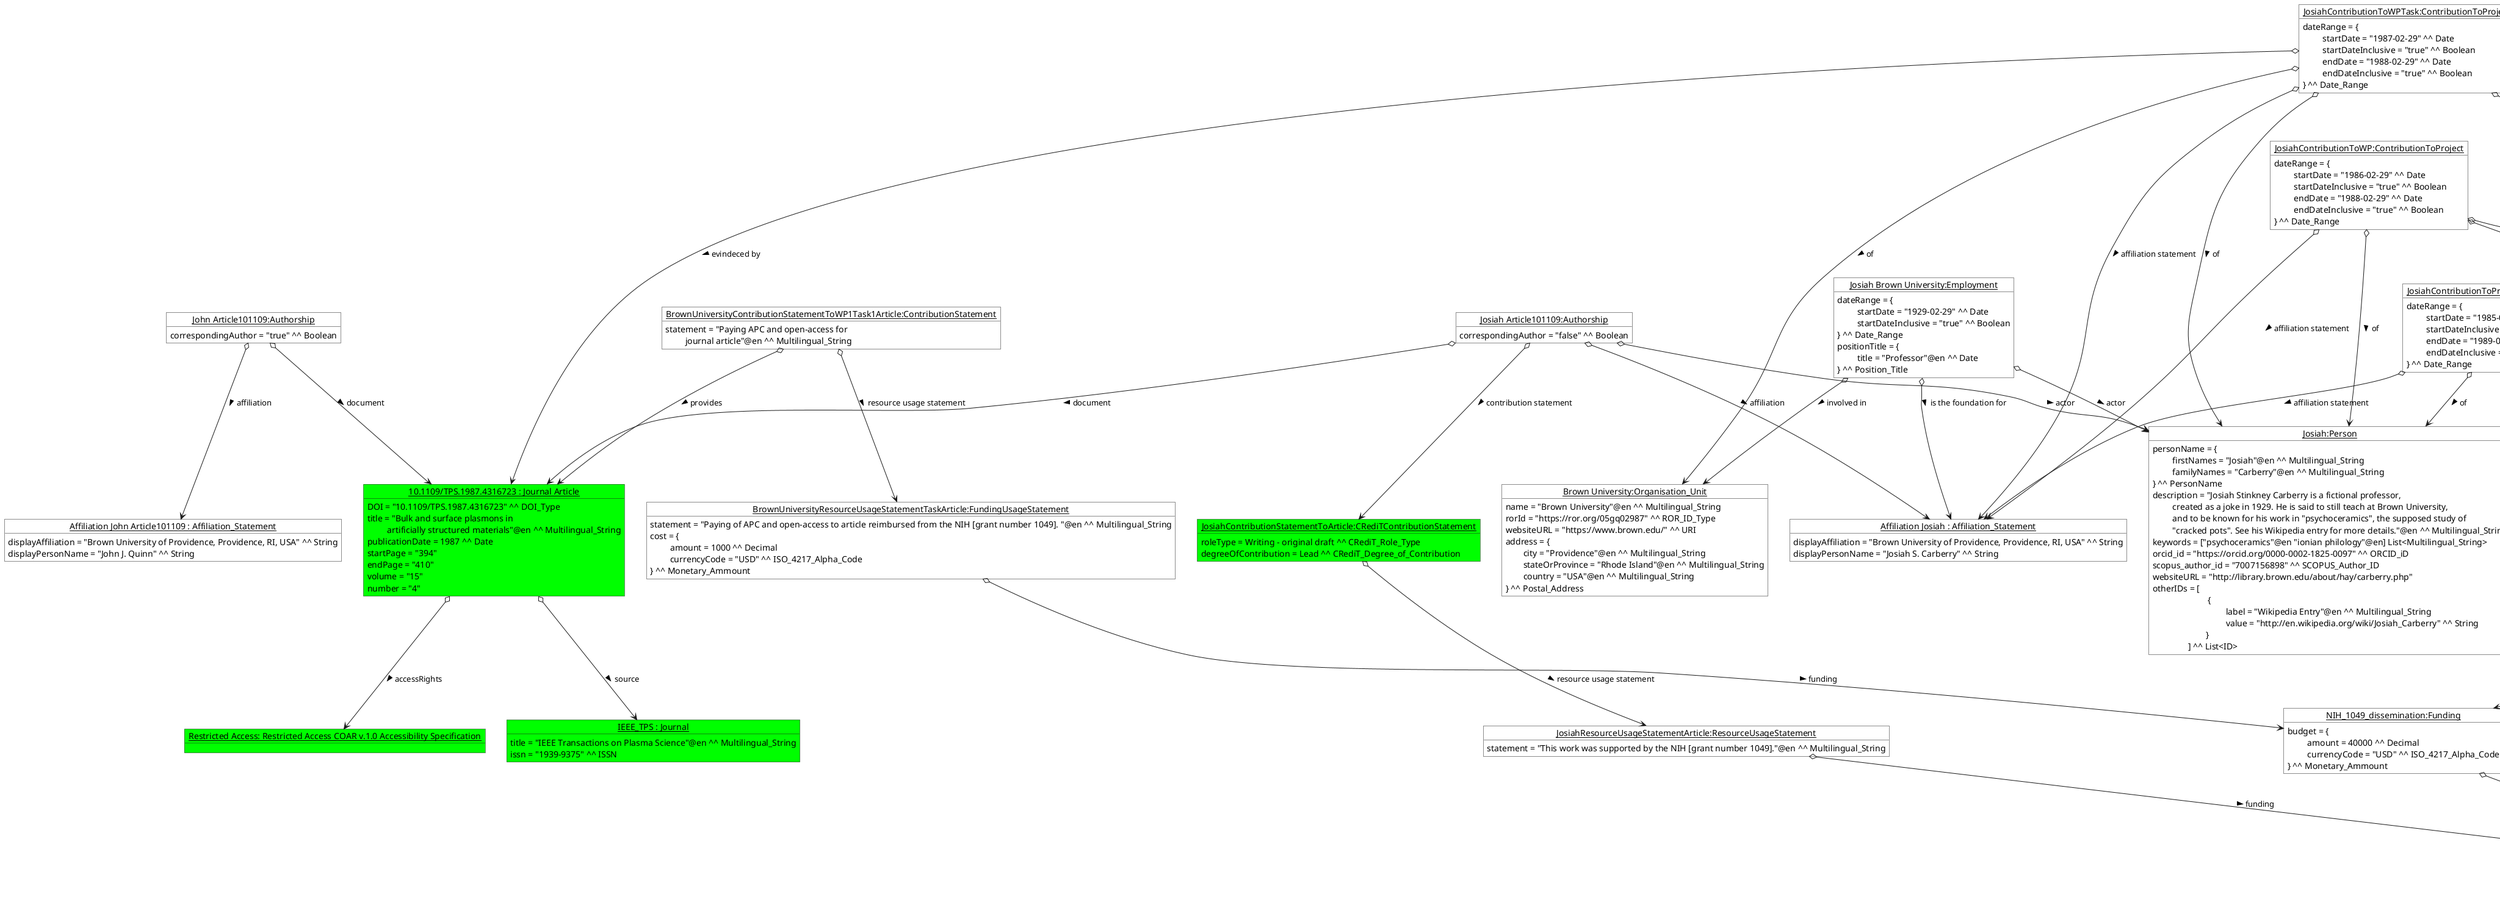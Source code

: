 @startuml


    !startsub persons

        object "<u>Josiah:Person</u>" as Josiah #ffffff {
               personName = {
               \t firstNames = "Josiah"@en ^^ Multilingual_String
               \t familyNames = "Carberry"@en ^^ Multilingual_String
               } ^^ PersonName
               description = "Josiah Stinkney Carberry is a fictional professor,
               \t created as a joke in 1929. He is said to still teach at Brown University,
               \t and to be known for his work in "psychoceramics", the supposed study of
               \t "cracked pots". See his Wikipedia entry for more details."@en ^^ Multilingual_String
               keywords = ["psychoceramics"@en "ionian philology"@en] List<Multilingual_String>
               orcid_id = "https://orcid.org/0000-0002-1825-0097" ^^ ORCID_iD
               scopus_author_id = "7007156898" ^^ SCOPUS_Author_ID
               websiteURL = "http://library.brown.edu/about/hay/carberry.php"
               otherIDs = [
               \t\t\t {
               \t\t\t\t label = "Wikipedia Entry"@en ^^ Multilingual_String
               \t\t\t\t value = "http://en.wikipedia.org/wiki/Josiah_Carberry" ^^ String
               \t\t\t}
               \t\t] ^^ List<ID>
        }

    !endsub

    !startsub expertise

        object "<u>Experimenting in Chemistry:ExpertiseAndSkills</u>" as ExperimentingInChemistry #ffffff {
            description = "Expertise which enables conducting an experiment
            \t and reseach in the field of chemistry"@en ^^ Multilingual_String
        }

        object "<u>Experimenting in Chemistry Possession:ExpertiseAndSkillsPossession</u>" as ExperimentingInChemistryPossession #ffffff {

        }

        ExperimentingInChemistryPossession o--> Josiah : owner >

        ExperimentingInChemistryPossession o--> ExperimentingInChemistry : skill or expertise >

    !endsub

    !startsub institutions

        object "<u>Brown University:Organisation_Unit</u>" as BrownUniversity #ffffff {
                name = "Brown University"@en ^^ Multilingual_String
                rorId = "https://ror.org/05gq02987" ^^ ROR_ID_Type
                websiteURL = "https://www.brown.edu/" ^^ URI
                address = {
                \tcity = "Providence"@en ^^ Multilingual_String
                \tstateOrProvince = "Rhode Island"@en ^^ Multilingual_String
                \tcountry = "USA"@en ^^ Multilingual_String
                } ^^ Postal_Address
        }

    !endsub

    !startsub employments

        object "<u>Josiah Brown University:Employment</u>" as JosiahBrownUniversity #ffffff {
                dateRange = {
                \t startDate = "1929-02-29" ^^ Date
                \t startDateInclusive = "true" ^^ Boolean
                } ^^ Date_Range
                positionTitle = {
                \t title = "Professor"@en ^^ Date
                } ^^ Position_Title
        }

        JosiahBrownUniversity o--> Josiah : actor >

        JosiahBrownUniversity o--> BrownUniversity : involved in >

    !endsub

    !startsub articles

        object "<u>Restricted Access: Restricted Access COAR v.1.0 Accessibility Specification</u>" as RestrictedAccess #00ff00

        object "<u>IEEE_TPS : Journal</u>" as IEEE_TPS #00ff00 {
            title = "IEEE Transactions on Plasma Science"@en ^^ Multilingual_String
            issn = "1939-9375" ^^ ISSN
        }

        object "<u>10.1109/TPS.1987.4316723 : Journal Article</u>" as Article101109 #00ff00 {
                DOI = "10.1109/TPS.1987.4316723" ^^ DOI_Type
                title = "Bulk and surface plasmons in
                \t artificially structured materials"@en ^^ Multilingual_String
                publicationDate = 1987 ^^ Date
                startPage = "394"
                endPage = "410"
                volume = "15"
                number = "4"
        }

        Article101109 o--> IEEE_TPS : source >

        Article101109 o--> RestrictedAccess : accessRights >

    !endsub

    !startsub authorships

         object "<u>Josiah Article101109:Authorship</u>" as JosiahArticle101109 #ffffff {
                 correspondingAuthor = "false" ^^ Boolean
         }

         object "<u>Affiliation Josiah : Affiliation_Statement</u>" as AffiliationJosiah #ffffff {
                 displayAffiliation = "Brown University of Providence, Providence, RI, USA" ^^ String
                 displayPersonName = "Josiah S. Carberry" ^^ String
         }

         JosiahArticle101109 o--> AffiliationJosiah : affiliation >

         JosiahBrownUniversity o--> AffiliationJosiah : is the foundation for >

         JosiahArticle101109 o--> Josiah : actor >

         JosiahArticle101109 o--> Article101109 : document >

         object "<u>John Article101109:Authorship</u>" as JohnArticle101109 #ffffff {
                  correspondingAuthor = "true" ^^ Boolean
         }

         object "<u>Affiliation John Article101109 : Affiliation_Statement</u>" as AffiliationJohnArticle101109 #ffffff {
                  displayAffiliation = "Brown University of Providence, Providence, RI, USA" ^^ String
                  displayPersonName = "John J. Quinn" ^^ String
         }

         JohnArticle101109 o--> AffiliationJohnArticle101109 : affiliation >

         JohnArticle101109 o--> Article101109 : document >


    !endsub

    !startsub project

        object "<u>INSP:Project</u>" as INSP #ffffff {
                 name = "Investigation of novel surface plasmons"@en ^^ Multilingual_String
                 acronym = "INSP" ^^ String
                 dateRange = {
                  \t startDate = "1985-02-29" ^^ Date
                  \t startDateInclusive = "true" ^^ Boolean
                  \t endDate = "1989-02-29" ^^ Date
                  \t endDateInclusive = "true" ^^ Boolean
                  } ^^ Date_Range
        }

        object "<u>INSP_WP1:Project</u>" as INSP_WP1 #ffffff {
                 name = "Artificially structured materials"@en ^^ Multilingual_String
                 acronym = "WP1" ^^ String
        }

        object "<u>INSP_WP1_T1:Project</u>" as INSP_WP1_T1 #ffffff {
                 name = "Bulk and surface collective charge density"@en ^^ Multilingual_String
                 acronym = "WP1_T1" ^^ String
        }

        INSP_WP1_T1 o--> INSP_WP1 : part of >

        INSP_WP1 o--> INSP : part of >

        object "<u>NIH_1049:Funding</u>" as NIH_1049 #ffffff {
                 grantID = 1049 ^^ Grant_ID
                 budget = {
                 \t amount = 1000000 ^^ Decimal
                 \t currencyCode = "USD" ^^ ISO_4217_Alpha_Code
                 } ^^ Monetary_Ammount
        }

        INSP o--> NIH_1049 : funding source >

        object "<u>NIH_1049_WP1:Funding</u>" as NIH_1049_WP1 #ffffff {
                 budget = {
                 \t amount = 200000 ^^ Decimal
                 \t currencyCode = "USD" ^^ ISO_4217_Alpha_Code
                 } ^^ Monetary_Ammount
        }

        INSP_WP1 o--> NIH_1049_WP1 : funding source >

        object "<u>NIH_1049_WP1_Task1:Funding</u>" as NIH_1049_WP1_Task1 #ffffff {
                 budget = {
                 \t amount = 50000 ^^ Decimal
                 \t currencyCode = "USD" ^^ ISO_4217_Alpha_Code
                 } ^^ Monetary_Ammount
        }

        INSP_WP1_T1 o--> NIH_1049_WP1_Task1 : funding source >

        NIH_1049_WP1_Task1 o--> NIH_1049_WP1 : part of >

        NIH_1049_WP1 o--> NIH_1049 : part of >

        object "<u>NIH_1049_dissemination:Funding</u>" as NIH_1049_dissemination #ffffff {
                 budget = {
                 \t amount = 40000 ^^ Decimal
                 \t currencyCode = "USD" ^^ ISO_4217_Alpha_Code
                 } ^^ Monetary_Ammount
        }

        INSP o--> NIH_1049_dissemination : funding source >

        NIH_1049_dissemination o--> NIH_1049 : part of >

    !endsub

    !startsub contributionStatementToArticle

        object "<u>JosiahContributionStatementToArticle:CRediTContributionStatement</u>" as JosiahContributionStatementToArticle #00ff00 {
                 roleType = Writing - original draft ^^ CRediT_Role_Type
                 degreeOfContribution = Lead ^^ CRediT_Degree_of_Contribution
        }

        object "<u>JosiahResourceUsageStatementArticle:ResourceUsageStatement</u>" as JosiahResourceUsageStatementArticle #ffffff {
                 statement = "This work was supported by the NIH [grant number 1049]."@en ^^ Multilingual_String
        }

        JosiahContributionStatementToArticle o--> JosiahResourceUsageStatementArticle : resource usage statement >

        JosiahResourceUsageStatementArticle o--> NIH_1049 : funding >

        JosiahArticle101109 o--> JosiahContributionStatementToArticle : contribution statement >

    !endsub

    !startsub contributionToProject

        object "<u>JosiahContributionToProject:ContributionToProject</u>" as JosiahContributionToProject #ffffff {
                 dateRange = {
                   \t startDate = "1985-02-29" ^^ Date
                   \t startDateInclusive = "true" ^^ Boolean
                   \t endDate = "1989-02-29" ^^ Date
                   \t endDateInclusive = "true" ^^ Boolean
                 } ^^ Date_Range
        }

        JosiahContributionToProject o--> AffiliationJosiah : affiliation statement >

        JosiahContributionToProject o--> Josiah : of >

        JosiahContributionToProject o--> INSP : to >

        object "<u>JosiahContributionToWP:ContributionToProject</u>" as JosiahContributionToWP #ffffff {
                 dateRange = {
                   \t startDate = "1986-02-29" ^^ Date
                   \t startDateInclusive = "true" ^^ Boolean
                   \t endDate = "1988-02-29" ^^ Date
                   \t endDateInclusive = "true" ^^ Boolean
                 } ^^ Date_Range
        }

        JosiahContributionToWP o--> AffiliationJosiah : affiliation statement >

        JosiahContributionToWP o--> Josiah : of >

        JosiahContributionToWP o--> INSP_WP1 : to >

        object "<u>JosiahContributionToWPTask:ContributionToProject</u>" as JosiahContributionToWPTask #ffffff {
                 dateRange = {
                   \t startDate = "1987-02-29" ^^ Date
                   \t startDateInclusive = "true" ^^ Boolean
                   \t endDate = "1988-02-29" ^^ Date
                   \t endDateInclusive = "true" ^^ Boolean
                 } ^^ Date_Range
        }

        JosiahContributionToWPTask o--> AffiliationJosiah : affiliation statement >

        JosiahContributionToWPTask o--> Josiah : of >

        JosiahContributionToWPTask o--> INSP_WP1_T1 : to >

        JosiahContributionToWPTask o--> Article101109 : evindeced by >

        object "<u>BrownUniversityContributionToWPTask:ContributionToProject</u>" as BrownUniversityContributionToWPTask #ffffff {
                 dateRange = {
                   \t startDate = "1987-02-29" ^^ Date
                   \t startDateInclusive = "true" ^^ Boolean
                   \t endDate = "1988-02-29" ^^ Date
                   \t endDateInclusive = "true" ^^ Boolean
                 } ^^ Date_Range
        }

        JosiahContributionToWPTask o--> BrownUniversity : of >

        JosiahContributionToWPTask o--> INSP_WP1_T1 : to >


    !endsub

    !startsub contributionStatementToProject

        object "<u>JosiahContributionStatementToProject:ContributionStatement</u>" as JosiahContributionStatementToProject #ffffff {
                 statement = "Participate in the project as a researcher"@en ^^ Multilingual_String
        }

        object "<u>JosiahContributionStatementToWP1:ContributionStatement</u>" as JosiahContributionStatementToWP1 #ffffff {
                 statement = "Lead the WP1"@en ^^ Multilingual_String
        }

        object "<u>JosiahContributionStatementToWP1Task1:TimeContributionStatement</u>" as JosiahContributionStatementToWP1Task1 #ffffff {
                 statement = "Participate in the Task 1 of the WP1 by providing his
                 \t expertise"@en ^^ Multilingual_String
                 time = "65 hours" ^^ Time_Ammount
        }

        object "<u>BrownUniversityContributionStatementToWP1Task1Article:ContributionStatement</u>" as BrownUniversityContributionStatementToWP1Task1Article #ffffff {
                 statement = "Paying APC and open-access for
                 \t journal article"@en ^^ Multilingual_String
        }

        object "<u>JosiahResourceUsageStatementProject:FundingUsageStatement</u>" as JosiahResourceUsageStatementProject #ffffff {
                 statement = "Researcher time paid from the NIH [grant number 1049]."@en ^^ Multilingual_String
                 cost = {
                 \t amount = 25000 ^^ Decimal
                 \t currencyCode = "USD" ^^ ISO_4217_Alpha_Code
                 } ^^ Monetary_Ammount
        }

        JosiahContributionStatementToProject o--> JosiahResourceUsageStatementProject : resource usage statement >

        JosiahResourceUsageStatementProject o--> NIH_1049 : funding >

        object "<u>JosiahResourceUsageStatementWP:ResourceUsageStatement</u>" as JosiahResourceUsageStatementWP #ffffff {
                 statement = "Researcher time paid from the NIH [grant number 1049]. Total salary used for researcher for this WP is 15,000 USD."@en ^^ Multilingual_String
        }

        JosiahContributionStatementToWP1 o--> JosiahResourceUsageStatementWP : resource usage statement >

        JosiahResourceUsageStatementWP o--> NIH_1049_WP1 : funding >

        object "<u>JosiahResourceUsageStatementTask:FundingUsageStatement</u>" as JosiahResourceUsageStatementTask #ffffff {
                 statement = "Researcher time paid from the NIH [grant number 1049]. "@en ^^ Multilingual_String
                 cost = {
                 \t amount = 5000 ^^ Decimal
                 \t currencyCode = "USD" ^^ ISO_4217_Alpha_Code
                 } ^^ Monetary_Ammount
        }

        JosiahContributionStatementToWP1Task1 o--> JosiahResourceUsageStatementTask : resource usage statement >

        JosiahResourceUsageStatementTask o--> NIH_1049_WP1_Task1 : funding >

        JosiahContributionStatementToWP1Task1 o--> ExperimentingInChemistryPossession : provides >

        object "<u>BrownUniversityResourceUsageStatementTaskArticle:FundingUsageStatement</u>" as BrownUniversityResourceUsageStatementTaskArticle #ffffff {
                 statement = "Paying of APC and open-access to article reimbursed from the NIH [grant number 1049]. "@en ^^ Multilingual_String
                 cost = {
                 \t amount = 1000 ^^ Decimal
                 \t currencyCode = "USD" ^^ ISO_4217_Alpha_Code
                 } ^^ Monetary_Ammount
        }

        BrownUniversityContributionStatementToWP1Task1Article o--> BrownUniversityResourceUsageStatementTaskArticle : resource usage statement >

        BrownUniversityResourceUsageStatementTaskArticle o--> NIH_1049_dissemination : funding >

        BrownUniversityContributionStatementToWP1Task1Article o--> Article101109 : provides >

        JosiahContributionToProject o--> JosiahContributionStatementToProject : contribution statement >

        JosiahContributionToWP o--> JosiahContributionStatementToWP1 : contribution statement >

        JosiahContributionToWPTask o--> JosiahContributionStatementToWP1Task1 : contribution statement >

        JosiahContributionToWPTask o--> JosiahContributionStatementToWP1Task1Article : contribution statement >

    !endsub

@enduml